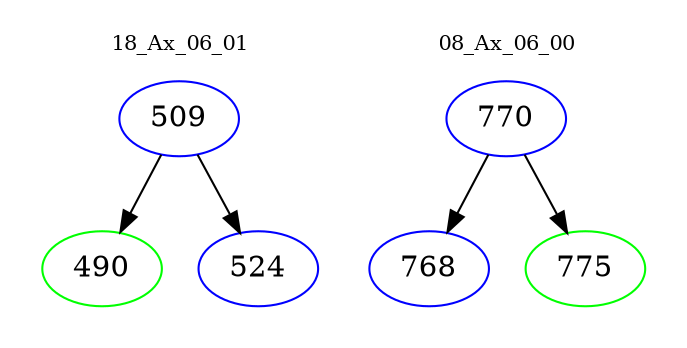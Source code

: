 digraph{
subgraph cluster_0 {
color = white
label = "18_Ax_06_01";
fontsize=10;
T0_509 [label="509", color="blue"]
T0_509 -> T0_490 [color="black"]
T0_490 [label="490", color="green"]
T0_509 -> T0_524 [color="black"]
T0_524 [label="524", color="blue"]
}
subgraph cluster_1 {
color = white
label = "08_Ax_06_00";
fontsize=10;
T1_770 [label="770", color="blue"]
T1_770 -> T1_768 [color="black"]
T1_768 [label="768", color="blue"]
T1_770 -> T1_775 [color="black"]
T1_775 [label="775", color="green"]
}
}
